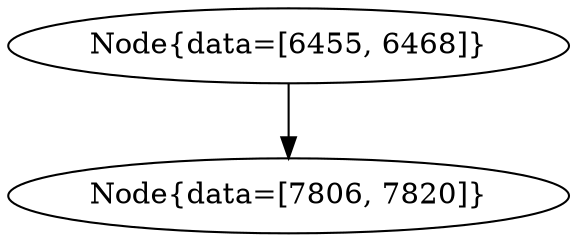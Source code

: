 digraph G{
943901945 [label="Node{data=[6455, 6468]}"]
943901945 -> 388198023
388198023 [label="Node{data=[7806, 7820]}"]
}